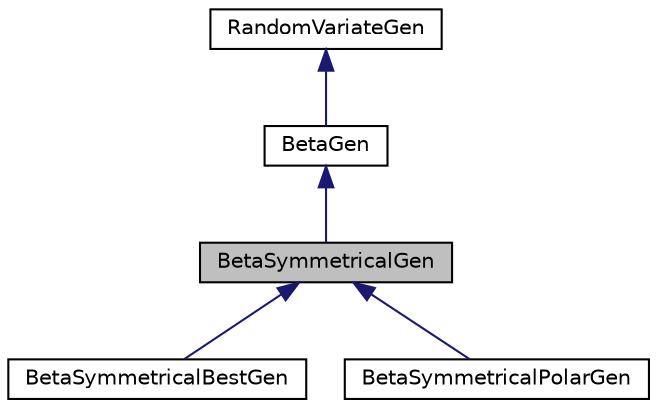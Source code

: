 digraph "BetaSymmetricalGen"
{
 // INTERACTIVE_SVG=YES
  bgcolor="transparent";
  edge [fontname="Helvetica",fontsize="10",labelfontname="Helvetica",labelfontsize="10"];
  node [fontname="Helvetica",fontsize="10",shape=record];
  Node0 [label="BetaSymmetricalGen",height=0.2,width=0.4,color="black", fillcolor="grey75", style="filled", fontcolor="black"];
  Node1 -> Node0 [dir="back",color="midnightblue",fontsize="10",style="solid",fontname="Helvetica"];
  Node1 [label="BetaGen",height=0.2,width=0.4,color="black",URL="$db/d39/classumontreal_1_1ssj_1_1randvar_1_1BetaGen.html",tooltip="This class implements random variate generators with the beta distribution with shape parameters  and..."];
  Node2 -> Node1 [dir="back",color="midnightblue",fontsize="10",style="solid",fontname="Helvetica"];
  Node2 [label="RandomVariateGen",height=0.2,width=0.4,color="black",URL="$de/de0/classumontreal_1_1ssj_1_1randvar_1_1RandomVariateGen.html",tooltip="This is the base class for all random variate generators over the real line. "];
  Node0 -> Node3 [dir="back",color="midnightblue",fontsize="10",style="solid",fontname="Helvetica"];
  Node3 [label="BetaSymmetricalBestGen",height=0.2,width=0.4,color="black",URL="$df/d92/classumontreal_1_1ssj_1_1randvar_1_1BetaSymmetricalBestGen.html",tooltip="This class implements symmetrical beta random variate generators using Devroye’s one-liner method..."];
  Node0 -> Node4 [dir="back",color="midnightblue",fontsize="10",style="solid",fontname="Helvetica"];
  Node4 [label="BetaSymmetricalPolarGen",height=0.2,width=0.4,color="black",URL="$d6/d03/classumontreal_1_1ssj_1_1randvar_1_1BetaSymmetricalPolarGen.html",tooltip="This class implements symmetrical beta random variate generators using Ulrich’s polar method  ..."];
}
